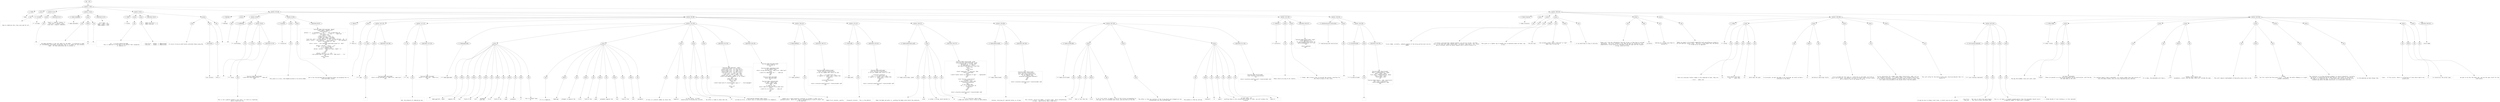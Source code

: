 digraph hierarchy {

node [fontname=Helvetica]
edge [style=dashed]

doc_0 [label="doc - 454"]


doc_0 -> { section_1}
{rank=same; section_1}

section_1 [label="section: 1-359"]


section_1 -> { header_2 prose_3 section_4 section_5 section_6 section_7 section_8}
{rank=same; header_2 prose_3 section_4 section_5 section_6 section_7 section_8}

header_2 [label="1 : Node"]

prose_3 [label="prose"]

section_4 [label="section: 6-13"]

section_5 [label="section: 14-28"]

section_6 [label="section: 29-45"]

section_7 [label="section: 46-338"]

section_8 [label="section: 360-419"]


header_2 -> leaf_9
leaf_9  [color=Gray,shape=rectangle,fontname=Inconsolata,label="* Node"]
prose_3 -> { raw_10}
{rank=same; raw_10}

raw_10 [label="raw"]


raw_10 -> leaf_11
leaf_11  [color=Gray,shape=rectangle,fontname=Inconsolata,label="


  Time to stabilize this class once and for all. 
"]
section_4 -> { header_12 prose_13 codeblock_14}
{rank=same; header_12 prose_13 codeblock_14}

header_12 [label="3 : includes"]

prose_13 [label="prose"]

codeblock_14 [label="code block 8-12"]


header_12 -> leaf_15
leaf_15  [color=Gray,shape=rectangle,fontname=Inconsolata,label="*** includes"]
prose_13 -> { raw_16}
{rank=same; raw_16}

raw_16 [label="raw"]


raw_16 -> leaf_17
leaf_17  [color=Gray,shape=rectangle,fontname=Inconsolata,label="
"]
codeblock_14 -> leaf_18
leaf_18  [color=Gray,shape=rectangle,fontname=Inconsolata,label="local s = require \"status\" ()
local ansi = require \"ansi\"
local dot = require \"node/dot\""]
section_5 -> { header_19 prose_20 codeblock_21}
{rank=same; header_19 prose_20 codeblock_21}

header_19 [label="2 : Node metatable"]

prose_20 [label="prose"]

codeblock_21 [label="code block 20-25"]


header_19 -> leaf_22
leaf_22  [color=Gray,shape=rectangle,fontname=Inconsolata,label="** Node metatable"]
prose_20 -> { raw_23 literal_24 raw_25}
{rank=same; raw_23 literal_24 raw_25}

raw_23 [label="raw"]

literal_24 [label="literal"]

raw_25 [label="raw"]


raw_23 -> leaf_26
leaf_26  [color=Gray,shape=rectangle,fontname=Inconsolata,label="

  The Node metatable is the root table for any Node.  I'm planning to make
an intermediate class/table called Root that is in common for any instance
Node.  All Root absolutely has to contain is "]
literal_24 -> leaf_27
leaf_27  [color=Gray,shape=rectangle,fontname=Inconsolata,label="str"]
raw_25 -> leaf_28
leaf_28  [color=Gray,shape=rectangle,fontname=Inconsolata,label=". 
"]
codeblock_21 -> leaf_29
leaf_29  [color=Gray,shape=rectangle,fontname=Inconsolata,label="
local Node = {}
Node.__index = Node
Node.isNode = true"]
section_6 -> { header_30 prose_31 prose_32 codeblock_33 prose_34}
{rank=same; header_30 prose_31 prose_32 codeblock_33 prose_34}

header_30 [label="2 : Fields"]

prose_31 [label="prose"]

prose_32 [label="prose"]

codeblock_33 [label="code block 38-41"]

prose_34 [label="prose"]


header_30 -> leaf_35
leaf_35  [color=Gray,shape=rectangle,fontname=Inconsolata,label="** Fields"]
prose_31 -> { raw_36}
{rank=same; raw_36}

raw_36 [label="raw"]


raw_36 -> leaf_37
leaf_37  [color=Gray,shape=rectangle,fontname=Inconsolata,label="

   - id :  A string naming the Node. 
           This is identical to the name of the pattern that recognizes
           or captures it.
"]
prose_32 -> { raw_38}
{rank=same; raw_38}

raw_38 [label="raw"]


raw_38 -> leaf_39
leaf_39  [color=Gray,shape=rectangle,fontname=Inconsolata,label="
   - line_first :  Always -1. #deprecated
   - line_last  :  Always -1. #deprecated
"]
codeblock_33 -> leaf_40
leaf_40  [color=Gray,shape=rectangle,fontname=Inconsolata,label="Node.line_first = -1
Node.line_last  = -1"]
prose_34 -> { raw_41 link_42 raw_43}
{rank=same; raw_41 link_42 raw_43}

raw_41 [label="raw"]

link_42 [label="link"]

raw_43 [label="raw"]


raw_41 -> leaf_44
leaf_44  [color=Gray,shape=rectangle,fontname=Inconsolata,label="
It occurs to me we could lazily calculate these using the "]
link_42 -> { anchortext_45 url_46}
{rank=same; anchortext_45 url_46}

anchortext_45 [label="anchortext"]

url_46 [label="url"]


anchortext_45 -> leaf_47
leaf_47  [color=Gray,shape=rectangle,fontname=Inconsolata,label="line iterator"]
url_46 -> leaf_48
leaf_48  [color=Gray,shape=rectangle,fontname=Inconsolata,label="httk://"]
raw_43 -> leaf_49
leaf_49  [color=Gray,shape=rectangle,fontname=Inconsolata,label=".

"]
section_7 -> { header_50 prose_51 section_52 section_53 section_54 section_55 section_56}
{rank=same; header_50 prose_51 section_52 section_53 section_54 section_55 section_56}

header_50 [label="2 : Methods"]

prose_51 [label="prose"]

section_52 [label="section: 48-49"]

section_53 [label="section: 62-98"]

section_54 [label="section: 99-296"]

section_55 [label="section: 321-338"]

section_56 [label="section: 339-341"]


header_50 -> leaf_57
leaf_57  [color=Gray,shape=rectangle,fontname=Inconsolata,label="** Methods"]
prose_51 -> { raw_58}
{rank=same; raw_58}

raw_58 [label="raw"]


raw_58 -> leaf_59
leaf_59  [color=Gray,shape=rectangle,fontname=Inconsolata,label="
"]
section_52 -> { header_60 prose_61 section_62}
{rank=same; header_60 prose_61 section_62}

header_60 [label="3 : Scaffolding "]

prose_61 [label="prose"]

section_62 [label="section: 50-61"]


header_60 -> leaf_63
leaf_63  [color=Gray,shape=rectangle,fontname=Inconsolata,label="*** Scaffolding "]
prose_61 -> { raw_64}
{rank=same; raw_64}

raw_64 [label="raw"]


raw_64 -> leaf_65
leaf_65  [color=Gray,shape=rectangle,fontname=Inconsolata,label="
"]
section_62 -> { header_66 prose_67 codeblock_68}
{rank=same; header_66 prose_67 codeblock_68}

header_66 [label="4 : toLua"]

prose_67 [label="prose"]

codeblock_68 [label="code block 55-59"]


header_66 -> leaf_69
leaf_69  [color=Gray,shape=rectangle,fontname=Inconsolata,label="**** toLua"]
prose_67 -> { raw_70}
{rank=same; raw_70}

raw_70 [label="raw"]


raw_70 -> leaf_71
leaf_71  [color=Gray,shape=rectangle,fontname=Inconsolata,label="

This is not a general method in any sense, it's here as a backstop
while I build out Clu. 
"]
codeblock_68 -> leaf_72
leaf_72  [color=Gray,shape=rectangle,fontname=Inconsolata,label="function Node.toLua(node)
  s:halt(\"No toLua method for \" .. node.id)
end"]
section_53 -> { header_73 prose_74 prose_75 codeblock_76}
{rank=same; header_73 prose_74 prose_75 codeblock_76}

header_73 [label="3 : Visualizer"]

prose_74 [label="prose"]

prose_75 [label="prose"]

codeblock_76 [label="code block 69-97"]


header_73 -> leaf_77
leaf_77  [color=Gray,shape=rectangle,fontname=Inconsolata,label="*** Visualizer"]
prose_74 -> { raw_78}
{rank=same; raw_78}

raw_78 [label="raw"]


raw_78 -> leaf_79
leaf_79  [color=Gray,shape=rectangle,fontname=Inconsolata,label="

This gives us a nice, tree-shaped printout of an entire Node.
"]
prose_75 -> { raw_80}
{rank=same; raw_80}

raw_80 [label="raw"]


raw_80 -> leaf_81
leaf_81  [color=Gray,shape=rectangle,fontname=Inconsolata,label="
We're less disciplined than we should be about up-assigning this to
inherited Node classes. 
"]
codeblock_76 -> leaf_82
leaf_82  [color=Gray,shape=rectangle,fontname=Inconsolata,label="function Node.toString(node, depth)
   local depth = depth or 0
   local phrase = \"\"
   phrase = (\"  \"):rep(depth) .. \"id: \" .. ansi.bright(node.id) .. \",  \"
      .. \"first: \" .. node.first .. \", last: \" .. node.last
   if node[1] then
      local extra = \" span:  \"
      if Node.len(node) > 56 then
         local span = Node.span(node)
         local pre, post = string.sub(span, 1, 28), string.sub(span, -28, -1)
         extra = extra .. ansi.dim(pre) .. ansi.bright(\"…\") .. ansi.dim(post)
         extra = extra:gsub(\"\\n\", \"◼︎\")
      else
         extra = extra .. ansi.dim(Node.span(node):gsub(\"\\n\", \"◼︎\"))
      end
      phrase = phrase .. extra .. \"\\n\"
      for _,v in ipairs(node) do
         if (v.isNode) then
            phrase = phrase .. Node.toString(v, depth + 1)
         end
      end
   else
      phrase = phrase .. \",  val:  \" 
             .. ansi.green(node.str:sub(node.first, node.last)) .. \"\\n\"
   end
   return phrase
end"]
section_54 -> { header_83 prose_84 section_85 section_86 section_87 section_88 section_89 section_90 section_91 section_92}
{rank=same; header_83 prose_84 section_85 section_86 section_87 section_88 section_89 section_90 section_91 section_92}

header_83 [label="3 : Metrics"]

prose_84 [label="prose"]

section_85 [label="section: 102-110"]

section_86 [label="section: 111-121"]

section_87 [label="section: 122-193"]

section_88 [label="section: 194-214"]

section_89 [label="section: 215-237"]

section_90 [label="section: 238-277"]

section_91 [label="section: 278-296"]

section_92 [label="section: 297-320"]


header_83 -> leaf_93
leaf_93  [color=Gray,shape=rectangle,fontname=Inconsolata,label="*** Metrics"]
prose_84 -> { raw_94}
{rank=same; raw_94}

raw_94 [label="raw"]


raw_94 -> leaf_95
leaf_95  [color=Gray,shape=rectangle,fontname=Inconsolata,label="

"]
section_85 -> { header_96 prose_97 codeblock_98}
{rank=same; header_96 prose_97 codeblock_98}

header_96 [label="4 : span"]

prose_97 [label="prose"]

codeblock_98 [label="code block 104-108"]


header_96 -> leaf_99
leaf_99  [color=Gray,shape=rectangle,fontname=Inconsolata,label="**** span"]
prose_97 -> { raw_100}
{rank=same; raw_100}

raw_100 [label="raw"]


raw_100 -> leaf_101
leaf_101  [color=Gray,shape=rectangle,fontname=Inconsolata,label="
"]
codeblock_98 -> leaf_102
leaf_102  [color=Gray,shape=rectangle,fontname=Inconsolata,label="function Node.span(node)
   return string.sub(node.str, node.first, node.last)
end"]
section_86 -> { header_103 prose_104 codeblock_105}
{rank=same; header_103 prose_104 codeblock_105}

header_103 [label="4 : len"]

prose_104 [label="prose"]

codeblock_105 [label="code block 115-119"]


header_103 -> leaf_106
leaf_106  [color=Gray,shape=rectangle,fontname=Inconsolata,label="**** len"]
prose_104 -> { raw_107}
{rank=same; raw_107}

raw_107 [label="raw"]


raw_107 -> leaf_108
leaf_108  [color=Gray,shape=rectangle,fontname=Inconsolata,label="

ahh, the pleasure of indexing by one. 
"]
codeblock_105 -> leaf_109
leaf_109  [color=Gray,shape=rectangle,fontname=Inconsolata,label="function Node.len(node)
    return 1 + node.last - node.first
end"]
section_87 -> { header_110 prose_111 prose_112 prose_113 prose_114 prose_115 codeblock_116 codeblock_117}
{rank=same; header_110 prose_111 prose_112 prose_113 prose_114 prose_115 codeblock_116 codeblock_117}

header_110 [label="4 : Node:gap(node)"]

prose_111 [label="prose"]

prose_112 [label="prose"]

prose_113 [label="prose"]

prose_114 [label="prose"]

prose_115 [label="prose"]

codeblock_116 [label="code block 141-161"]

codeblock_117 [label="code block 164-192"]


header_110 -> leaf_118
leaf_118  [color=Gray,shape=rectangle,fontname=Inconsolata,label="**** Node:gap(node)"]
prose_111 -> { raw_119 literal_120 raw_121 literal_122 raw_123 literal_124 raw_125 literal_126 raw_127 literal_128 raw_129 bold_130 raw_131}
{rank=same; raw_119 literal_120 raw_121 literal_122 raw_123 literal_124 raw_125 literal_126 raw_127 literal_128 raw_129 bold_130 raw_131}

raw_119 [label="raw"]

literal_120 [label="literal"]

raw_121 [label="raw"]

literal_122 [label="literal"]

raw_123 [label="raw"]

literal_124 [label="literal"]

raw_125 [label="raw"]

literal_126 [label="literal"]

raw_127 [label="raw"]

literal_128 [label="literal"]

raw_129 [label="raw"]

bold_130 [label="bold"]

raw_131 [label="raw"]


raw_119 -> leaf_132
leaf_132  [color=Gray,shape=rectangle,fontname=Inconsolata,label="
"]
literal_120 -> leaf_133
leaf_133  [color=Gray,shape=rectangle,fontname=Inconsolata,label="Node.gap(left, right)"]
raw_121 -> leaf_134
leaf_134  [color=Gray,shape=rectangle,fontname=Inconsolata,label=" compares the "]
literal_122 -> leaf_135
leaf_135  [color=Gray,shape=rectangle,fontname=Inconsolata,label="last"]
raw_123 -> leaf_136
leaf_136  [color=Gray,shape=rectangle,fontname=Inconsolata,label=" field of the "]
literal_124 -> leaf_137
leaf_137  [color=Gray,shape=rectangle,fontname=Inconsolata,label="left"]
raw_125 -> leaf_138
leaf_138  [color=Gray,shape=rectangle,fontname=Inconsolata,label=" parameter
with the "]
literal_126 -> leaf_139
leaf_139  [color=Gray,shape=rectangle,fontname=Inconsolata,label="first"]
raw_127 -> leaf_140
leaf_140  [color=Gray,shape=rectangle,fontname=Inconsolata,label=" field of the "]
literal_128 -> leaf_141
leaf_141  [color=Gray,shape=rectangle,fontname=Inconsolata,label="right"]
raw_129 -> leaf_142
leaf_142  [color=Gray,shape=rectangle,fontname=Inconsolata,label=" parameter, "]
bold_130 -> leaf_143
leaf_143  [color=Gray,shape=rectangle,fontname=Inconsolata,label="if"]
raw_131 -> leaf_144
leaf_144  [color=Gray,shape=rectangle,fontname=Inconsolata,label=" this is greater than
0. 
"]
prose_112 -> { raw_145 literal_146 raw_147 literal_148 raw_149 literal_150 raw_151 literal_152 raw_153 literal_154 raw_155}
{rank=same; raw_145 literal_146 raw_147 literal_148 raw_149 literal_150 raw_151 literal_152 raw_153 literal_154 raw_155}

raw_145 [label="raw"]

literal_146 [label="literal"]

raw_147 [label="raw"]

literal_148 [label="literal"]

raw_149 [label="raw"]

literal_150 [label="literal"]

raw_151 [label="raw"]

literal_152 [label="literal"]

raw_153 [label="raw"]

literal_154 [label="literal"]

raw_155 [label="raw"]


raw_145 -> leaf_156
leaf_156  [color=Gray,shape=rectangle,fontname=Inconsolata,label="
If it is negative, "]
literal_146 -> leaf_157
leaf_157  [color=Gray,shape=rectangle,fontname=Inconsolata,label="Node.gap"]
raw_147 -> leaf_158
leaf_158  [color=Gray,shape=rectangle,fontname=Inconsolata,label=" attempts to measure the "]
literal_148 -> leaf_159
leaf_159  [color=Gray,shape=rectangle,fontname=Inconsolata,label="first"]
raw_149 -> leaf_160
leaf_160  [color=Gray,shape=rectangle,fontname=Inconsolata,label=" field of the"]
literal_150 -> leaf_161
leaf_161  [color=Gray,shape=rectangle,fontname=Inconsolata,label="right"]
raw_151 -> leaf_162
leaf_162  [color=Gray,shape=rectangle,fontname=Inconsolata,label=" parameter against the "]
literal_152 -> leaf_163
leaf_163  [color=Gray,shape=rectangle,fontname=Inconsolata,label="last"]
raw_153 -> leaf_164
leaf_164  [color=Gray,shape=rectangle,fontname=Inconsolata,label=" field of the "]
literal_154 -> leaf_165
leaf_165  [color=Gray,shape=rectangle,fontname=Inconsolata,label="left"]
raw_155 -> leaf_166
leaf_166  [color=Gray,shape=rectangle,fontname=Inconsolata,label=" parameter.
"]
prose_113 -> { raw_167 bold_168 raw_169}
{rank=same; raw_167 bold_168 raw_169}

raw_167 [label="raw"]

bold_168 [label="bold"]

raw_169 [label="raw"]


raw_167 -> leaf_170
leaf_170  [color=Gray,shape=rectangle,fontname=Inconsolata,label="
If this is a natural number we return the "]
bold_168 -> leaf_171
leaf_171  [color=Gray,shape=rectangle,fontname=Inconsolata,label="negation"]
raw_169 -> leaf_172
leaf_172  [color=Gray,shape=rectangle,fontname=Inconsolata,label=" of this value.  If both
should prove to be positive, we halt. 
"]
prose_114 -> { raw_173 literal_174 raw_175}
{rank=same; raw_173 literal_174 raw_175}

raw_173 [label="raw"]

literal_174 [label="literal"]

raw_175 [label="raw"]


raw_173 -> leaf_176
leaf_176  [color=Gray,shape=rectangle,fontname=Inconsolata,label="
No effort is made to check that the "]
literal_174 -> leaf_177
leaf_177  [color=Gray,shape=rectangle,fontname=Inconsolata,label="str"]
raw_175 -> leaf_178
leaf_178  [color=Gray,shape=rectangle,fontname=Inconsolata,label=" field matches between nodes unless
we have an error, in which case it could prove helpful for diagnosis.  
"]
prose_115 -> { raw_179}
{rank=same; raw_179}

raw_179 [label="raw"]


raw_179 -> leaf_180
leaf_180  [color=Gray,shape=rectangle,fontname=Inconsolata,label="
Indeed such a check would be a disaster in streams or other sort of
piecewise parse.  Which will require implementation in and of itself, but
in the meantime...
"]
codeblock_116 -> leaf_181
leaf_181  [color=Gray,shape=rectangle,fontname=Inconsolata,label="function Node.gap(left, right)
  assert(left.last, \"no left.last\")
  assert(right.first, \"no right.first\")
  assert(right.last, \"no right.last\")
  assert(left.first, \"no left.first\")
  if left.first >= right.last then
    local left, right = right, left
  elseif left.last > right.first then
    s:halt(\"overlapping regions or str issue\")
  end
  local gap = left
  if gap >= 0 then
    return gap
  else
    s:halt(\"some kind of situation where gap is \" .. tostring(gap))
  end

  return nil 
end"]
codeblock_117 -> leaf_182
leaf_182  [color=Gray,shape=rectangle,fontname=Inconsolata,label="function Node.dotLabel(node)
  return node.id
end

function Node.toMarkdown(node)
  if not node[1] then
    return string.sub(node.str, node.first, node.last)
  else
    s:halt(\"no toMarkdown for \" .. node.id)
  end
end

function Node.dot(node)
  return dot.dot(node)
end

function Node.toValue(node)
  if node.__VALUE then
    return node.__VALUE
  end
  if node.str then
    return node.str:sub(node.first,node.last)
  else
    s:halt(\"no str on node \" .. node.id)
  end
end
"]
section_88 -> { header_183 prose_184 codeblock_185}
{rank=same; header_183 prose_184 codeblock_185}

header_183 [label="4 : Node.walkPost"]

prose_184 [label="prose"]

codeblock_185 [label="code block 198-213"]


header_183 -> leaf_186
leaf_186  [color=Gray,shape=rectangle,fontname=Inconsolata,label="**** Node.walkPost"]
prose_184 -> { raw_187}
{rank=same; raw_187}

raw_187 [label="raw"]


raw_187 -> leaf_188
leaf_188  [color=Gray,shape=rectangle,fontname=Inconsolata,label="

Depth-first iterator, postfix 
"]
codeblock_185 -> leaf_189
leaf_189  [color=Gray,shape=rectangle,fontname=Inconsolata,label="function Node.walkPost(node)
    local function traverse(ast)
        if not ast.isNode then return nil end

        for _, v in ipairs(ast) do
            if type(v) == 'table' and v.isNode then
              traverse(v)
            end
        end
        coroutine.yield(ast)
    end

    return coroutine.wrap(function() traverse(node) end)
end"]
section_89 -> { header_190 prose_191 codeblock_192}
{rank=same; header_190 prose_191 codeblock_192}

header_190 [label="4 : Node.walk"]

prose_191 [label="prose"]

codeblock_192 [label="code block 219-235"]


header_190 -> leaf_193
leaf_193  [color=Gray,shape=rectangle,fontname=Inconsolata,label="**** Node.walk"]
prose_191 -> { raw_194}
{rank=same; raw_194}

raw_194 [label="raw"]


raw_194 -> leaf_195
leaf_195  [color=Gray,shape=rectangle,fontname=Inconsolata,label="

Presearch iterator.  This is the default. 
"]
codeblock_192 -> leaf_196
leaf_196  [color=Gray,shape=rectangle,fontname=Inconsolata,label="function Node.walk(node)
  local function traverse(ast)
    if not ast.isNode then return nil end

    coroutine.yield(ast)
    for _, v in ipairs(ast) do
      if type(v) == 'table' and v.isNode then
        traverse(v)
      end
    end
  end

  return coroutine.wrap(function() traverse(node) end)
end
"]
section_90 -> { header_197 prose_198 codeblock_199}
{rank=same; header_197 prose_198 codeblock_199}

header_197 [label="4 : Node.select(node, pred)"]

prose_198 [label="prose"]

codeblock_199 [label="code block 244-275"]


header_197 -> leaf_200
leaf_200  [color=Gray,shape=rectangle,fontname=Inconsolata,label="**** Node.select(node, pred)"]
prose_198 -> { raw_201 literal_202 raw_203 literal_204 raw_205}
{rank=same; raw_201 literal_202 raw_203 literal_204 raw_205}

raw_201 [label="raw"]

literal_202 [label="literal"]

raw_203 [label="raw"]

literal_204 [label="literal"]

raw_205 [label="raw"]


raw_201 -> leaf_206
leaf_206  [color=Gray,shape=rectangle,fontname=Inconsolata,label="

  Takes the Node and walks it, yielding the Nodes which match the predicate."]
literal_202 -> leaf_207
leaf_207  [color=Gray,shape=rectangle,fontname=Inconsolata,label="pred"]
raw_203 -> leaf_208
leaf_208  [color=Gray,shape=rectangle,fontname=Inconsolata,label=" is either a string, which matches to "]
literal_204 -> leaf_209
leaf_209  [color=Gray,shape=rectangle,fontname=Inconsolata,label="id"]
raw_205 -> leaf_210
leaf_210  [color=Gray,shape=rectangle,fontname=Inconsolata,label=", or a function, which takes
a Node and returns true or false on some premise. 
"]
codeblock_199 -> leaf_211
leaf_211  [color=Gray,shape=rectangle,fontname=Inconsolata,label="function Node.select(node, pred)
   local function qualifies(node, pred)
      if type(pred) == 'string' then
         if type(node) == 'table' 
          and node.id and node.id == pred then
            return true
         else
            return false
         end
      elseif type(pred) == 'function' then
         return pred(node)
      else
         s:halt(\"cannot select on predicate of type \" .. type(pred))
      end
   end

   local function traverse(ast)
      -- breadth first
      if qualifies(ast, pred) then
         coroutine.yield(ast)
      end
      if ast.isNode then
         for _, v in ipairs(ast) do
            traverse(v)
         end
      end
   end

   return coroutine.wrap(function() traverse(node) end)
end"]
section_91 -> { header_212 prose_213 codeblock_214}
{rank=same; header_212 prose_213 codeblock_214}

header_212 [label="4 : Node.tokens(node)"]

prose_213 [label="prose"]

codeblock_214 [label="code block 282-294"]


header_212 -> leaf_215
leaf_215  [color=Gray,shape=rectangle,fontname=Inconsolata,label="**** Node.tokens(node)"]
prose_213 -> { raw_216}
{rank=same; raw_216}

raw_216 [label="raw"]


raw_216 -> leaf_217
leaf_217  [color=Gray,shape=rectangle,fontname=Inconsolata,label="

  Iterator returning all captured values as strings.
"]
codeblock_214 -> leaf_218
leaf_218  [color=Gray,shape=rectangle,fontname=Inconsolata,label="function Node.tokens(node)
  local function traverse(ast)
    for node in Node.walk(ast) do
      if not node[1] then
        coroutine.yield(node:toValue())
      end
    end
  end

  return coroutine.wrap(function() traverse(node) end)
end  "]
section_92 -> { header_219 prose_220 prose_221 prose_222 codeblock_223}
{rank=same; header_219 prose_220 prose_221 prose_222 codeblock_223}

header_219 [label="4 : Node.unroll(node)"]

prose_220 [label="prose"]

prose_221 [label="prose"]

prose_222 [label="prose"]

codeblock_223 [label="code block 311-318"]


header_219 -> leaf_224
leaf_224  [color=Gray,shape=rectangle,fontname=Inconsolata,label="**** Node.unroll(node)"]
prose_220 -> { raw_225 literal_226 raw_227 literal_228 raw_229}
{rank=same; raw_225 literal_226 raw_227 literal_228 raw_229}

raw_225 [label="raw"]

literal_226 [label="literal"]

raw_227 [label="raw"]

literal_228 [label="literal"]

raw_229 [label="raw"]


raw_225 -> leaf_230
leaf_230  [color=Gray,shape=rectangle,fontname=Inconsolata,label="

  This iterator returns all Nodes, in prefix order, while interpolating
strings.  Specifically: When a Node has a "]
literal_226 -> leaf_231
leaf_231  [color=Gray,shape=rectangle,fontname=Inconsolata,label="first"]
raw_227 -> leaf_232
leaf_232  [color=Gray,shape=rectangle,fontname=Inconsolata,label=" that is less than the"]
literal_228 -> leaf_233
leaf_233  [color=Gray,shape=rectangle,fontname=Inconsolata,label="first"]
raw_229 -> leaf_234
leaf_234  [color=Gray,shape=rectangle,fontname=Inconsolata,label=" if its first child, it makes a slice of the string corresponding to
that gap, and so on between each child, and once more at the end.
"]
prose_221 -> { raw_235}
{rank=same; raw_235}

raw_235 [label="raw"]


raw_235 -> leaf_236
leaf_236  [color=Gray,shape=rectangle,fontname=Inconsolata,label="
The effect is that any sections of the string which were dropped are now
interpolated into the unrolled Node.
"]
prose_222 -> { raw_237 literal_238 raw_239 literal_240 raw_241 literal_242 raw_243}
{rank=same; raw_237 literal_238 raw_239 literal_240 raw_241 literal_242 raw_243}

raw_237 [label="raw"]

literal_238 [label="literal"]

raw_239 [label="raw"]

literal_240 [label="literal"]

raw_241 [label="raw"]

literal_242 [label="literal"]

raw_243 [label="raw"]


raw_237 -> leaf_244
leaf_244  [color=Gray,shape=rectangle,fontname=Inconsolata,label="
The premise is that by calling "]
literal_238 -> leaf_245
leaf_245  [color=Gray,shape=rectangle,fontname=Inconsolata,label="toValue()"]
raw_239 -> leaf_246
leaf_246  [color=Gray,shape=rectangle,fontname=Inconsolata,label=" or "]
literal_240 -> leaf_247
leaf_247  [color=Gray,shape=rectangle,fontname=Inconsolata,label="span()"]
raw_241 -> leaf_248
leaf_248  [color=Gray,shape=rectangle,fontname=Inconsolata,label=" on leaf nodes, and
grafting these to the interpolated strings in order, you will produce the
original "]
literal_242 -> leaf_249
leaf_249  [color=Gray,shape=rectangle,fontname=Inconsolata,label="node.str"]
raw_243 -> leaf_250
leaf_250  [color=Gray,shape=rectangle,fontname=Inconsolata,label=". 
"]
codeblock_223 -> leaf_251
leaf_251  [color=Gray,shape=rectangle,fontname=Inconsolata,label="function Node.unroll(node)
  local function traverse(ast)
  end

  return coroutine.wrap(function() traverse(node) end)
end"]
section_55 -> { header_252 prose_253 prose_254 codeblock_255}
{rank=same; header_252 prose_253 prose_254 codeblock_255}

header_252 [label="3 : Collectors"]

prose_253 [label="prose"]

prose_254 [label="prose"]

codeblock_255 [label="code block 328-337"]


header_252 -> leaf_256
leaf_256  [color=Gray,shape=rectangle,fontname=Inconsolata,label="*** Collectors"]
prose_253 -> { raw_257}
{rank=same; raw_257}

raw_257 [label="raw"]


raw_257 -> leaf_258
leaf_258  [color=Gray,shape=rectangle,fontname=Inconsolata,label="

These return an array of all results. 
"]
prose_254 -> { raw_259}
{rank=same; raw_259}

raw_259 [label="raw"]


raw_259 -> leaf_260
leaf_260  [color=Gray,shape=rectangle,fontname=Inconsolata,label="
- [ ] #todo  Add a Forest class to provide the iterator interface for
             the return arrays of this class.
"]
codeblock_255 -> leaf_261
leaf_261  [color=Gray,shape=rectangle,fontname=Inconsolata,label="function Node.gather(node, pred)
  local gathered = {}
  for ast in node:select(pred) do
    gathered[#gathered + 1] = ast
  end
  
  return gathered
end"]
section_56 -> { header_262 prose_263 section_264}
{rank=same; header_262 prose_263 section_264}

header_262 [label="3 : Subclassing and construction"]

prose_263 [label="prose"]

section_264 [label="section: 342-359"]


header_262 -> leaf_265
leaf_265  [color=Gray,shape=rectangle,fontname=Inconsolata,label="*** Subclassing and construction"]
prose_263 -> { raw_266}
{rank=same; raw_266}

raw_266 [label="raw"]


raw_266 -> leaf_267
leaf_267  [color=Gray,shape=rectangle,fontname=Inconsolata,label="

"]
section_264 -> { header_268 prose_269 codeblock_270}
{rank=same; header_268 prose_269 codeblock_270}

header_268 [label="4 : N.inherit(node)"]

prose_269 [label="prose"]

codeblock_270 [label="code block 344-358"]


header_268 -> leaf_271
leaf_271  [color=Gray,shape=rectangle,fontname=Inconsolata,label="**** N.inherit(node)"]
prose_269 -> { raw_272}
{rank=same; raw_272}

raw_272 [label="raw"]


raw_272 -> leaf_273
leaf_273  [color=Gray,shape=rectangle,fontname=Inconsolata,label="
"]
codeblock_270 -> leaf_274
leaf_274  [color=Gray,shape=rectangle,fontname=Inconsolata,label="function Node.inherit(node)
  Meta = setmetatable({}, node)
  Meta.__index = Meta
  local meta = setmetatable({}, Meta)
  meta.__index = meta
  return Meta, meta
end

function Node.export(_, mod, constructor)
  mod.__call = constructor
  return setmetatable({}, mod)
end
"]
section_8 -> { header_275 prose_276 prose_277 prose_278 prose_279 prose_280 section_281 section_282}
{rank=same; header_275 prose_276 prose_277 prose_278 prose_279 prose_280 section_281 section_282}

header_275 [label="2 : Node Instances"]

prose_276 [label="prose"]

prose_277 [label="prose"]

prose_278 [label="prose"]

prose_279 [label="prose"]

prose_280 [label="prose"]

section_281 [label="section: 384-406"]

section_282 [label="section: 420-454"]


header_275 -> leaf_283
leaf_283  [color=Gray,shape=rectangle,fontname=Inconsolata,label="** Node Instances"]
prose_276 -> { raw_284}
{rank=same; raw_284}

raw_284 [label="raw"]


raw_284 -> leaf_285
leaf_285  [color=Gray,shape=rectangle,fontname=Inconsolata,label="

  To be a Node, currently, indexed elements of the Array portion must also be 
Nodes. 
"]
prose_277 -> { raw_286}
{rank=same; raw_286}

raw_286 [label="raw"]


raw_286 -> leaf_287
leaf_287  [color=Gray,shape=rectangle,fontname=Inconsolata,label="
I'm mostly convinced that indexed elements can also be strings, and that 
this is the form leaf nodes should take.  Currently, they have a 'val' field
and no children, which we should replace with a child string at [1].
"]
prose_278 -> { raw_288 literal_289 raw_290 literal_291 raw_292}
{rank=same; raw_288 literal_289 raw_290 literal_291 raw_292}

raw_288 [label="raw"]

literal_289 [label="literal"]

raw_290 [label="raw"]

literal_291 [label="literal"]

raw_292 [label="raw"]


raw_288 -> leaf_293
leaf_293  [color=Gray,shape=rectangle,fontname=Inconsolata,label="
This gives us a lighter way to handle the circumstance where we have, say,
a list, "]
literal_289 -> leaf_294
leaf_294  [color=Gray,shape=rectangle,fontname=Inconsolata,label="(foo bar baz)"]
raw_290 -> leaf_295
leaf_295  [color=Gray,shape=rectangle,fontname=Inconsolata,label=". We currently either need a \"left-per\" or \"pal\"
Node class to hold the "]
literal_291 -> leaf_296
leaf_296  [color=Gray,shape=rectangle,fontname=Inconsolata,label="("]
raw_292 -> leaf_297
leaf_297  [color=Gray,shape=rectangle,fontname=Inconsolata,label=", or we would have to skip it entirely.
"]
prose_279 -> { raw_298 italic_299 raw_300}
{rank=same; raw_298 italic_299 raw_300}

raw_298 [label="raw"]

italic_299 [label="italic"]

raw_300 [label="raw"]


raw_298 -> leaf_301
leaf_301  [color=Gray,shape=rectangle,fontname=Inconsolata,label="
Quipu can't lose any information from the string, so they have to include
whitespace.  We're not limited in the same way and can reconstruct less 
semantically crucial parts of a document using the span and the original 
string, since we're not "]
italic_299 -> leaf_302
leaf_302  [color=Gray,shape=rectangle,fontname=Inconsolata,label="currently"]
raw_300 -> leaf_303
leaf_303  [color=Gray,shape=rectangle,fontname=Inconsolata,label=" editing our strings once they're
entered in.
"]
prose_280 -> { raw_304}
{rank=same; raw_304}

raw_304 [label="raw"]


raw_304 -> leaf_305
leaf_305  [color=Gray,shape=rectangle,fontname=Inconsolata,label="
Nodes are meant to be broadly compatible with everything we intend to
do with abstract syntax trees.  The more I think about this the better
it strikes me as an approach. 

"]
section_281 -> { header_306 prose_307 prose_308 prose_309 prose_310 prose_311 section_312}
{rank=same; header_306 prose_307 prose_308 prose_309 prose_310 prose_311 section_312}

header_306 [label="3 : Fields"]

prose_307 [label="prose"]

prose_308 [label="prose"]

prose_309 [label="prose"]

prose_310 [label="prose"]

prose_311 [label="prose"]

section_312 [label="section: 407-419"]


header_306 -> leaf_313
leaf_313  [color=Gray,shape=rectangle,fontname=Inconsolata,label="*** Fields"]
prose_307 -> { raw_314 literal_315 raw_316 literal_317 raw_318}
{rank=same; raw_314 literal_315 raw_316 literal_317 raw_318}

raw_314 [label="raw"]

literal_315 [label="literal"]

raw_316 [label="raw"]

literal_317 [label="literal"]

raw_318 [label="raw"]


raw_314 -> leaf_319
leaf_319  [color=Gray,shape=rectangle,fontname=Inconsolata,label="

  There are invariant fields a Node is also expected to have, they are:
 
  - first :  Index into "]
literal_315 -> leaf_320
leaf_320  [color=Gray,shape=rectangle,fontname=Inconsolata,label="str"]
raw_316 -> leaf_321
leaf_321  [color=Gray,shape=rectangle,fontname=Inconsolata,label=" which begins the span.
  - last  :  Index into "]
literal_317 -> leaf_322
leaf_322  [color=Gray,shape=rectangle,fontname=Inconsolata,label="str"]
raw_318 -> leaf_323
leaf_323  [color=Gray,shape=rectangle,fontname=Inconsolata,label=" which ends the span.
"]
prose_308 -> { raw_324 literal_325 raw_326}
{rank=same; raw_324 literal_325 raw_326}

raw_324 [label="raw"]

literal_325 [label="literal"]

raw_326 [label="raw"]


raw_324 -> leaf_327
leaf_327  [color=Gray,shape=rectangle,fontname=Inconsolata,label="
In principle, we want the Node to be localized. We could include a 
reference to the whole "]
literal_325 -> leaf_328
leaf_328  [color=Gray,shape=rectangle,fontname=Inconsolata,label="str"]
raw_326 -> leaf_329
leaf_329  [color=Gray,shape=rectangle,fontname=Inconsolata,label=" and derive substrings lazily.
"]
prose_309 -> { raw_330}
{rank=same; raw_330}

raw_330 [label="raw"]


raw_330 -> leaf_331
leaf_331  [color=Gray,shape=rectangle,fontname=Inconsolata,label="
If we included the full span as a substring on each Node, we'd end up
with a lot of spans, and wouldn't use most of them. Even slicing a piece
out is costly if we're not going to use it. 
"]
prose_310 -> { raw_332}
{rank=same; raw_332}

raw_332 [label="raw"]


raw_332 -> leaf_333
leaf_333  [color=Gray,shape=rectangle,fontname=Inconsolata,label="
So our constructor for a Node class takes (Constructor, node, str) as 
the standard interface.  If a module needs a non-standard constructor,
as our Section and Block modules currently take an array of lines, that
will need to be provided as the second return from the module. 
"]
prose_311 -> { raw_334}
{rank=same; raw_334}

raw_334 [label="raw"]


raw_334 -> leaf_335
leaf_335  [color=Gray,shape=rectangle,fontname=Inconsolata,label="
This will allow for the kind of multi-pass recursive-descent that I'm
aiming for. 

"]
section_312 -> { header_336 prose_337 prose_338 prose_339 prose_340}
{rank=same; header_336 prose_337 prose_338 prose_339 prose_340}

header_336 [label="4 : line tracking (optional)"]

prose_337 [label="prose"]

prose_338 [label="prose"]

prose_339 [label="prose"]

prose_340 [label="prose"]


header_336 -> leaf_341
leaf_341  [color=Gray,shape=rectangle,fontname=Inconsolata,label="**** line tracking (optional)"]
prose_337 -> { raw_342}
{rank=same; raw_342}

raw_342 [label="raw"]


raw_342 -> leaf_343
leaf_343  [color=Gray,shape=rectangle,fontname=Inconsolata,label="

It may be wise to always track lines, in which case we will include:
"]
prose_338 -> { raw_344}
{rank=same; raw_344}

raw_344 [label="raw"]


raw_344 -> leaf_345
leaf_345  [color=Gray,shape=rectangle,fontname=Inconsolata,label="
  - line_first :  The line at which the match begins
  - line_last  :  The line at which the match ends
"]
prose_339 -> { raw_346}
{rank=same; raw_346}

raw_346 [label="raw"]


raw_346 -> leaf_347
leaf_347  [color=Gray,shape=rectangle,fontname=Inconsolata,label="
This is, at least, a frequent enough pattern that the metatable should return
a negative number if these aren't assigned. 
"]
prose_340 -> { raw_348}
{rank=same; raw_348}

raw_348 [label="raw"]


raw_348 -> leaf_349
leaf_349  [color=Gray,shape=rectangle,fontname=Inconsolata,label="
- [ ] #todo decide if line tracking is in fact optional

"]
section_282 -> { header_350 prose_351 prose_352 prose_353 prose_354 prose_355 prose_356 prose_357 prose_358 codeblock_359}
{rank=same; header_350 prose_351 prose_352 prose_353 prose_354 prose_355 prose_356 prose_357 prose_358 codeblock_359}

header_350 [label="3 : Other fields"]

prose_351 [label="prose"]

prose_352 [label="prose"]

prose_353 [label="prose"]

prose_354 [label="prose"]

prose_355 [label="prose"]

prose_356 [label="prose"]

prose_357 [label="prose"]

prose_358 [label="prose"]

codeblock_359 [label="code block 449-451"]


header_350 -> leaf_360
leaf_360  [color=Gray,shape=rectangle,fontname=Inconsolata,label="*** Other fields"]
prose_351 -> { raw_361 literal_362 raw_363}
{rank=same; raw_361 literal_362 raw_363}

raw_361 [label="raw"]

literal_362 [label="literal"]

raw_363 [label="raw"]


raw_361 -> leaf_364
leaf_364  [color=Gray,shape=rectangle,fontname=Inconsolata,label="

  The way the Grammar class will work: each "]
literal_362 -> leaf_365
leaf_365  [color=Gray,shape=rectangle,fontname=Inconsolata,label="V\"patt\""]
raw_363 -> leaf_366
leaf_366  [color=Gray,shape=rectangle,fontname=Inconsolata,label=" can have a metatable.
These are passed in as the second parameter during construction, with the key
the same name as the rule. 
"]
prose_352 -> { raw_367}
{rank=same; raw_367}

raw_367 [label="raw"]


raw_367 -> leaf_368
leaf_368  [color=Gray,shape=rectangle,fontname=Inconsolata,label="
If a pattern doesn't have a metatable, it's given a Node class and consists of
only the above fields, plus an array representing any subrules. 
"]
prose_353 -> { raw_369 literal_370 raw_371}
{rank=same; raw_369 literal_370 raw_371}

raw_369 [label="raw"]

literal_370 [label="literal"]

raw_371 [label="raw"]


raw_369 -> leaf_372
leaf_372  [color=Gray,shape=rectangle,fontname=Inconsolata,label="
If it does, the metatable will have a "]
literal_370 -> leaf_373
leaf_373  [color=Gray,shape=rectangle,fontname=Inconsolata,label="__call"]
raw_371 -> leaf_374
leaf_374  [color=Gray,shape=rectangle,fontname=Inconsolata,label=" method, which expects two
parameters, itself, and the node, which will include the span. 
"]
prose_354 -> { raw_375 literal_376 raw_377}
{rank=same; raw_375 literal_376 raw_377}

raw_375 [label="raw"]

literal_376 [label="literal"]

raw_377 [label="raw"]


raw_375 -> leaf_378
leaf_378  [color=Gray,shape=rectangle,fontname=Inconsolata,label="
This will require reattunement of basically every class in the "]
literal_376 -> leaf_379
leaf_379  [color=Gray,shape=rectangle,fontname=Inconsolata,label="/grym"]
raw_377 -> leaf_380
leaf_380  [color=Gray,shape=rectangle,fontname=Inconsolata,label=" folder,
but let's build the Prose parse first.  I do want the whole shebang in a single
grammar eventually.
"]
prose_355 -> { raw_381}
{rank=same; raw_381}

raw_381 [label="raw"]


raw_381 -> leaf_382
leaf_382  [color=Gray,shape=rectangle,fontname=Inconsolata,label="
The intention is to allow multiple grammars to coexist peacefully. Currently
the parser is handrolled and we have special case values for everything.
The idea is to stabilize this, so that multi-pass parsing works but in a
standard way where the Node constructor is a consistent interface. 
"]
prose_356 -> { raw_383}
{rank=same; raw_383}

raw_383 [label="raw"]


raw_383 -> leaf_384
leaf_384  [color=Gray,shape=rectangle,fontname=Inconsolata,label="
In the meantime we have things like
"]
prose_357 -> { raw_385 literal_386 raw_387}
{rank=same; raw_385 literal_386 raw_387}

raw_385 [label="raw"]

literal_386 [label="literal"]

raw_387 [label="raw"]


raw_385 -> leaf_388
leaf_388  [color=Gray,shape=rectangle,fontname=Inconsolata,label="
- lines :  If this exists, there's a collection of lines which need to be
           joined with "]
literal_386 -> leaf_389
leaf_389  [color=Gray,shape=rectangle,fontname=Inconsolata,label="\\n"]
raw_387 -> leaf_390
leaf_390  [color=Gray,shape=rectangle,fontname=Inconsolata,label=" to reconstruct the actual span.
"]
prose_358 -> { raw_391}
{rank=same; raw_391}

raw_391 [label="raw"]


raw_391 -> leaf_392
leaf_392  [color=Gray,shape=rectangle,fontname=Inconsolata,label="
           We want to do this the other way, and use the span itself for the
           inner parse. 
"]
codeblock_359 -> leaf_393
leaf_393  [color=Gray,shape=rectangle,fontname=Inconsolata,label="return Node"]

}
